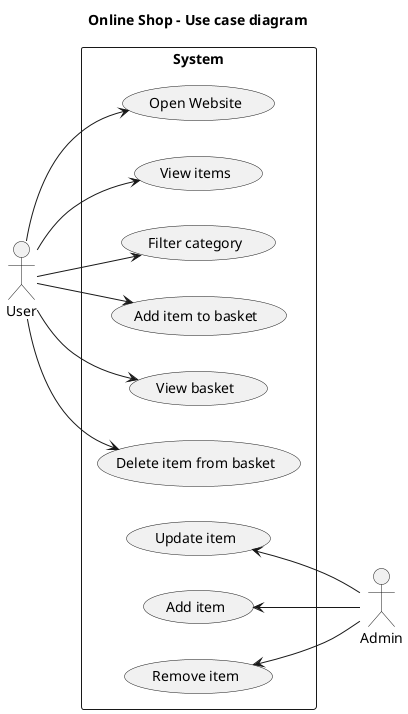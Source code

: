 @startuml

title Online Shop - Use case diagram
left to right direction

actor User as A
actor Admin as B

rectangle System {
  usecase "Open Website" as uc0
  usecase "View items" as uc1
  usecase "Filter category" as uc2
  usecase "Add item to basket" as uc3
  usecase "View basket" as uc4
  usecase "Delete item from basket" as uc5
  
  usecase "Update item" as uc6
  usecase "Add item" as uc7
  usecase "Remove item" as uc8
}

A --> uc0
A --> uc1
A --> uc2
A --> uc3
A --> uc4
A --> uc5

uc6 <-- B
uc7 <-- B
uc8 <-- B

@enduml 
